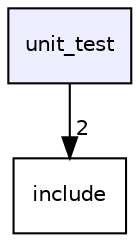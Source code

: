 digraph "unit_test" {
  compound=true
  node [ fontsize="10", fontname="Helvetica"];
  edge [ labelfontsize="10", labelfontname="Helvetica"];
  dir_b1c66526ad658502ce221c0df6ce9688 [shape=box, label="unit_test", style="filled", fillcolor="#eeeeff", pencolor="black", URL="dir_b1c66526ad658502ce221c0df6ce9688.html"];
  dir_d44c64559bbebec7f509842c48db8b23 [shape=box label="include" URL="dir_d44c64559bbebec7f509842c48db8b23.html"];
  dir_b1c66526ad658502ce221c0df6ce9688->dir_d44c64559bbebec7f509842c48db8b23 [headlabel="2", labeldistance=1.5 headhref="dir_000002_000000.html"];
}
